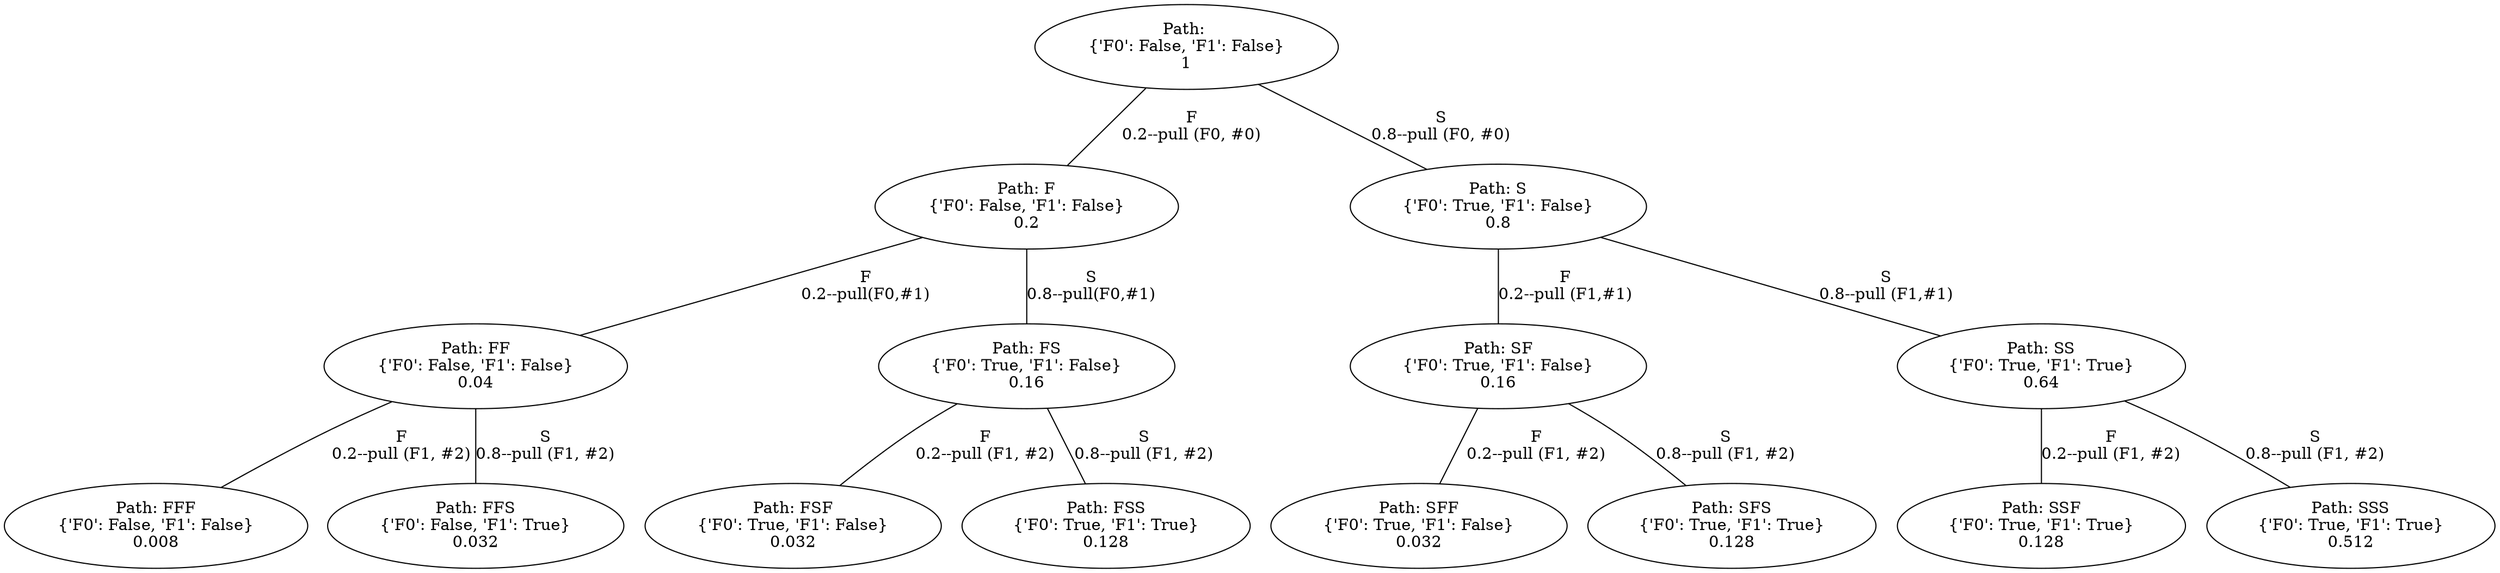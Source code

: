 graph "graph" {
	"" [label="Path: 
{'F0': False, 'F1': False}
1"]
	"" [label="Path: 
{'F0': False, 'F1': False}
1"]
	"" -- F [label="F
0.2--pull (F0, #0)"]
	F [label="Path: F
{'F0': False, 'F1': False}
0.2"]
	F [label="Path: F
{'F0': False, 'F1': False}
0.2"]
	F -- FF [label="F
0.2--pull(F0,#1)"]
	FF [label="Path: FF
{'F0': False, 'F1': False}
0.04"]
	FF [label="Path: FF
{'F0': False, 'F1': False}
0.04"]
	FF -- FFF [label="F
0.2--pull (F1, #2)"]
	FFF [label="Path: FFF
{'F0': False, 'F1': False}
0.008"]
	FF [label="Path: FF
{'F0': False, 'F1': False}
0.04"]
	FF -- FFS [label="S
0.8--pull (F1, #2)"]
	FFS [label="Path: FFS
{'F0': False, 'F1': True}
0.032"]
	F [label="Path: F
{'F0': False, 'F1': False}
0.2"]
	F -- FS [label="S
0.8--pull(F0,#1)"]
	FS [label="Path: FS
{'F0': True, 'F1': False}
0.16"]
	FS [label="Path: FS
{'F0': True, 'F1': False}
0.16"]
	FS -- FSF [label="F
0.2--pull (F1, #2)"]
	FSF [label="Path: FSF
{'F0': True, 'F1': False}
0.032"]
	FS [label="Path: FS
{'F0': True, 'F1': False}
0.16"]
	FS -- FSS [label="S
0.8--pull (F1, #2)"]
	FSS [label="Path: FSS
{'F0': True, 'F1': True}
0.128"]
	"" [label="Path: 
{'F0': False, 'F1': False}
1"]
	"" -- S [label="S
0.8--pull (F0, #0)"]
	S [label="Path: S
{'F0': True, 'F1': False}
0.8"]
	S [label="Path: S
{'F0': True, 'F1': False}
0.8"]
	S -- SF [label="F
0.2--pull (F1,#1)"]
	SF [label="Path: SF
{'F0': True, 'F1': False}
0.16"]
	SF [label="Path: SF
{'F0': True, 'F1': False}
0.16"]
	SF -- SFF [label="F
0.2--pull (F1, #2)"]
	SFF [label="Path: SFF
{'F0': True, 'F1': False}
0.032"]
	SF [label="Path: SF
{'F0': True, 'F1': False}
0.16"]
	SF -- SFS [label="S
0.8--pull (F1, #2)"]
	SFS [label="Path: SFS
{'F0': True, 'F1': True}
0.128"]
	S [label="Path: S
{'F0': True, 'F1': False}
0.8"]
	S -- SS [label="S
0.8--pull (F1,#1)"]
	SS [label="Path: SS
{'F0': True, 'F1': True}
0.64"]
	SS [label="Path: SS
{'F0': True, 'F1': True}
0.64"]
	SS -- SSF [label="F
0.2--pull (F1, #2)"]
	SSF [label="Path: SSF
{'F0': True, 'F1': True}
0.128"]
	SS [label="Path: SS
{'F0': True, 'F1': True}
0.64"]
	SS -- SSS [label="S
0.8--pull (F1, #2)"]
	SSS [label="Path: SSS
{'F0': True, 'F1': True}
0.512"]
}
